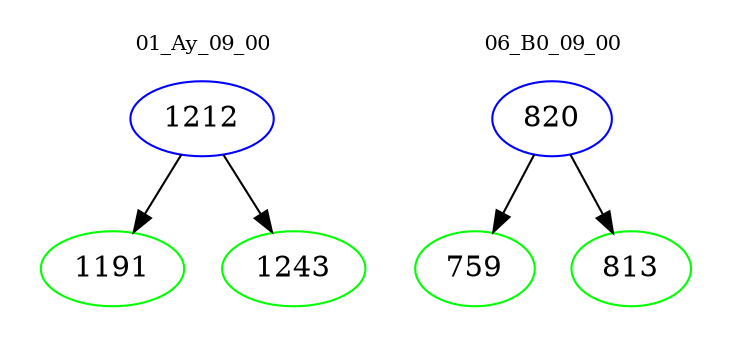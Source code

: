 digraph{
subgraph cluster_0 {
color = white
label = "01_Ay_09_00";
fontsize=10;
T0_1212 [label="1212", color="blue"]
T0_1212 -> T0_1191 [color="black"]
T0_1191 [label="1191", color="green"]
T0_1212 -> T0_1243 [color="black"]
T0_1243 [label="1243", color="green"]
}
subgraph cluster_1 {
color = white
label = "06_B0_09_00";
fontsize=10;
T1_820 [label="820", color="blue"]
T1_820 -> T1_759 [color="black"]
T1_759 [label="759", color="green"]
T1_820 -> T1_813 [color="black"]
T1_813 [label="813", color="green"]
}
}
